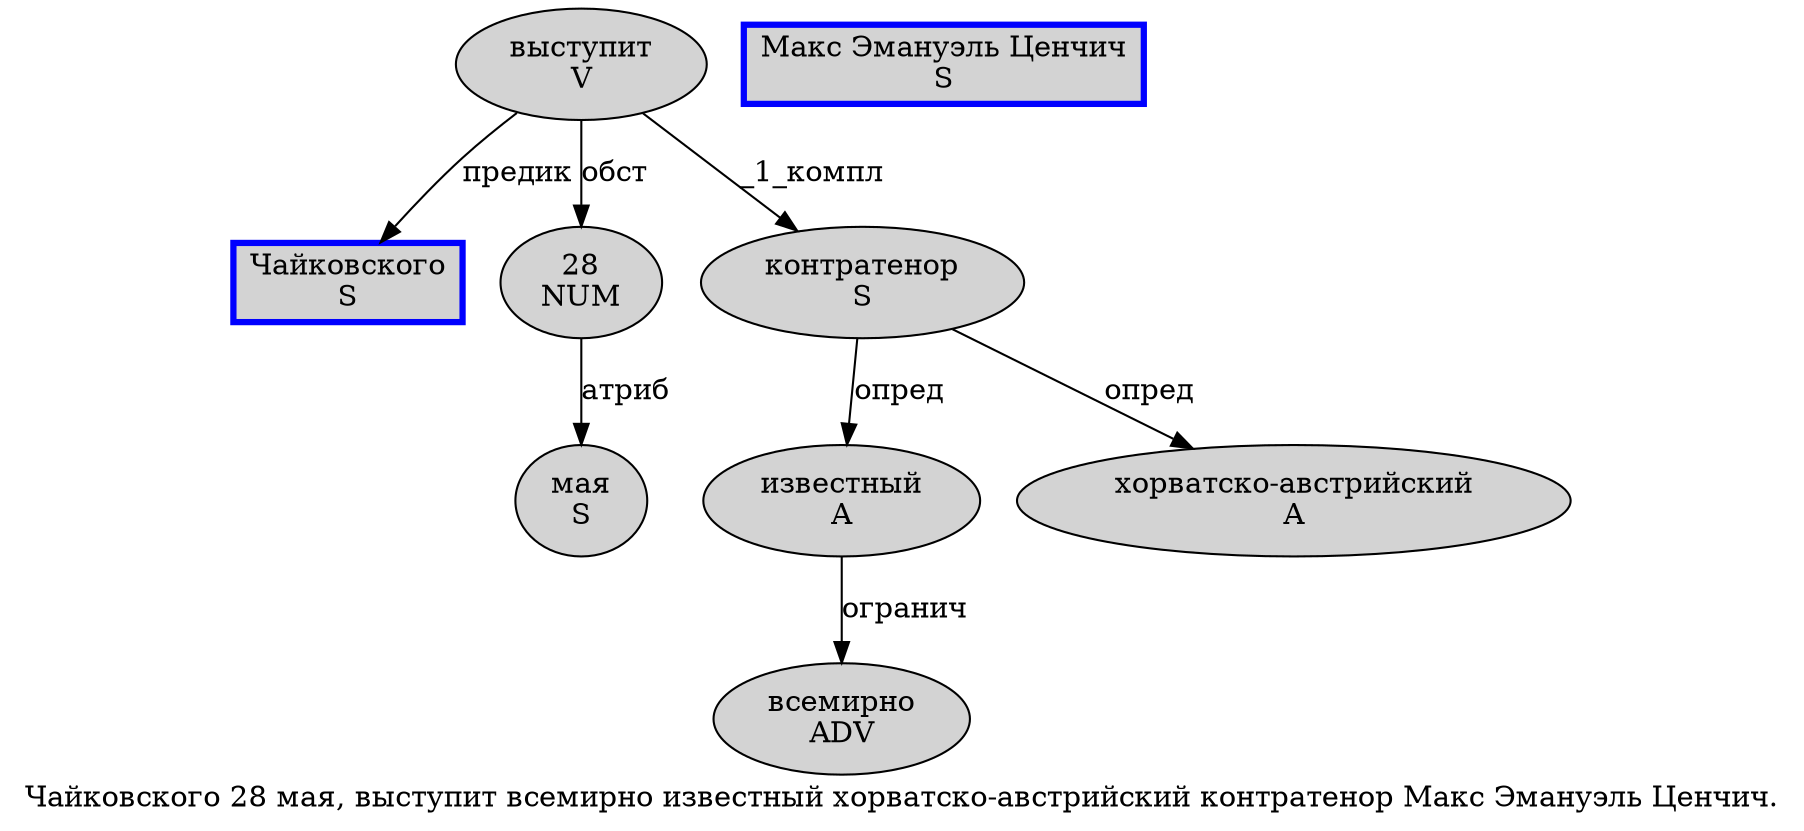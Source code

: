digraph SENTENCE_1294 {
	graph [label="Чайковского 28 мая, выступит всемирно известный хорватско-австрийский контратенор Макс Эмануэль Ценчич."]
	node [style=filled]
		0 [label="Чайковского
S" color=blue fillcolor=lightgray penwidth=3 shape=box]
		1 [label="28
NUM" color="" fillcolor=lightgray penwidth=1 shape=ellipse]
		2 [label="мая
S" color="" fillcolor=lightgray penwidth=1 shape=ellipse]
		4 [label="выступит
V" color="" fillcolor=lightgray penwidth=1 shape=ellipse]
		5 [label="всемирно
ADV" color="" fillcolor=lightgray penwidth=1 shape=ellipse]
		6 [label="известный
A" color="" fillcolor=lightgray penwidth=1 shape=ellipse]
		7 [label="хорватско-австрийский
A" color="" fillcolor=lightgray penwidth=1 shape=ellipse]
		8 [label="контратенор
S" color="" fillcolor=lightgray penwidth=1 shape=ellipse]
		9 [label="Макс Эмануэль Ценчич
S" color=blue fillcolor=lightgray penwidth=3 shape=box]
			4 -> 0 [label="предик"]
			4 -> 1 [label="обст"]
			4 -> 8 [label="_1_компл"]
			6 -> 5 [label="огранич"]
			8 -> 6 [label="опред"]
			8 -> 7 [label="опред"]
			1 -> 2 [label="атриб"]
}